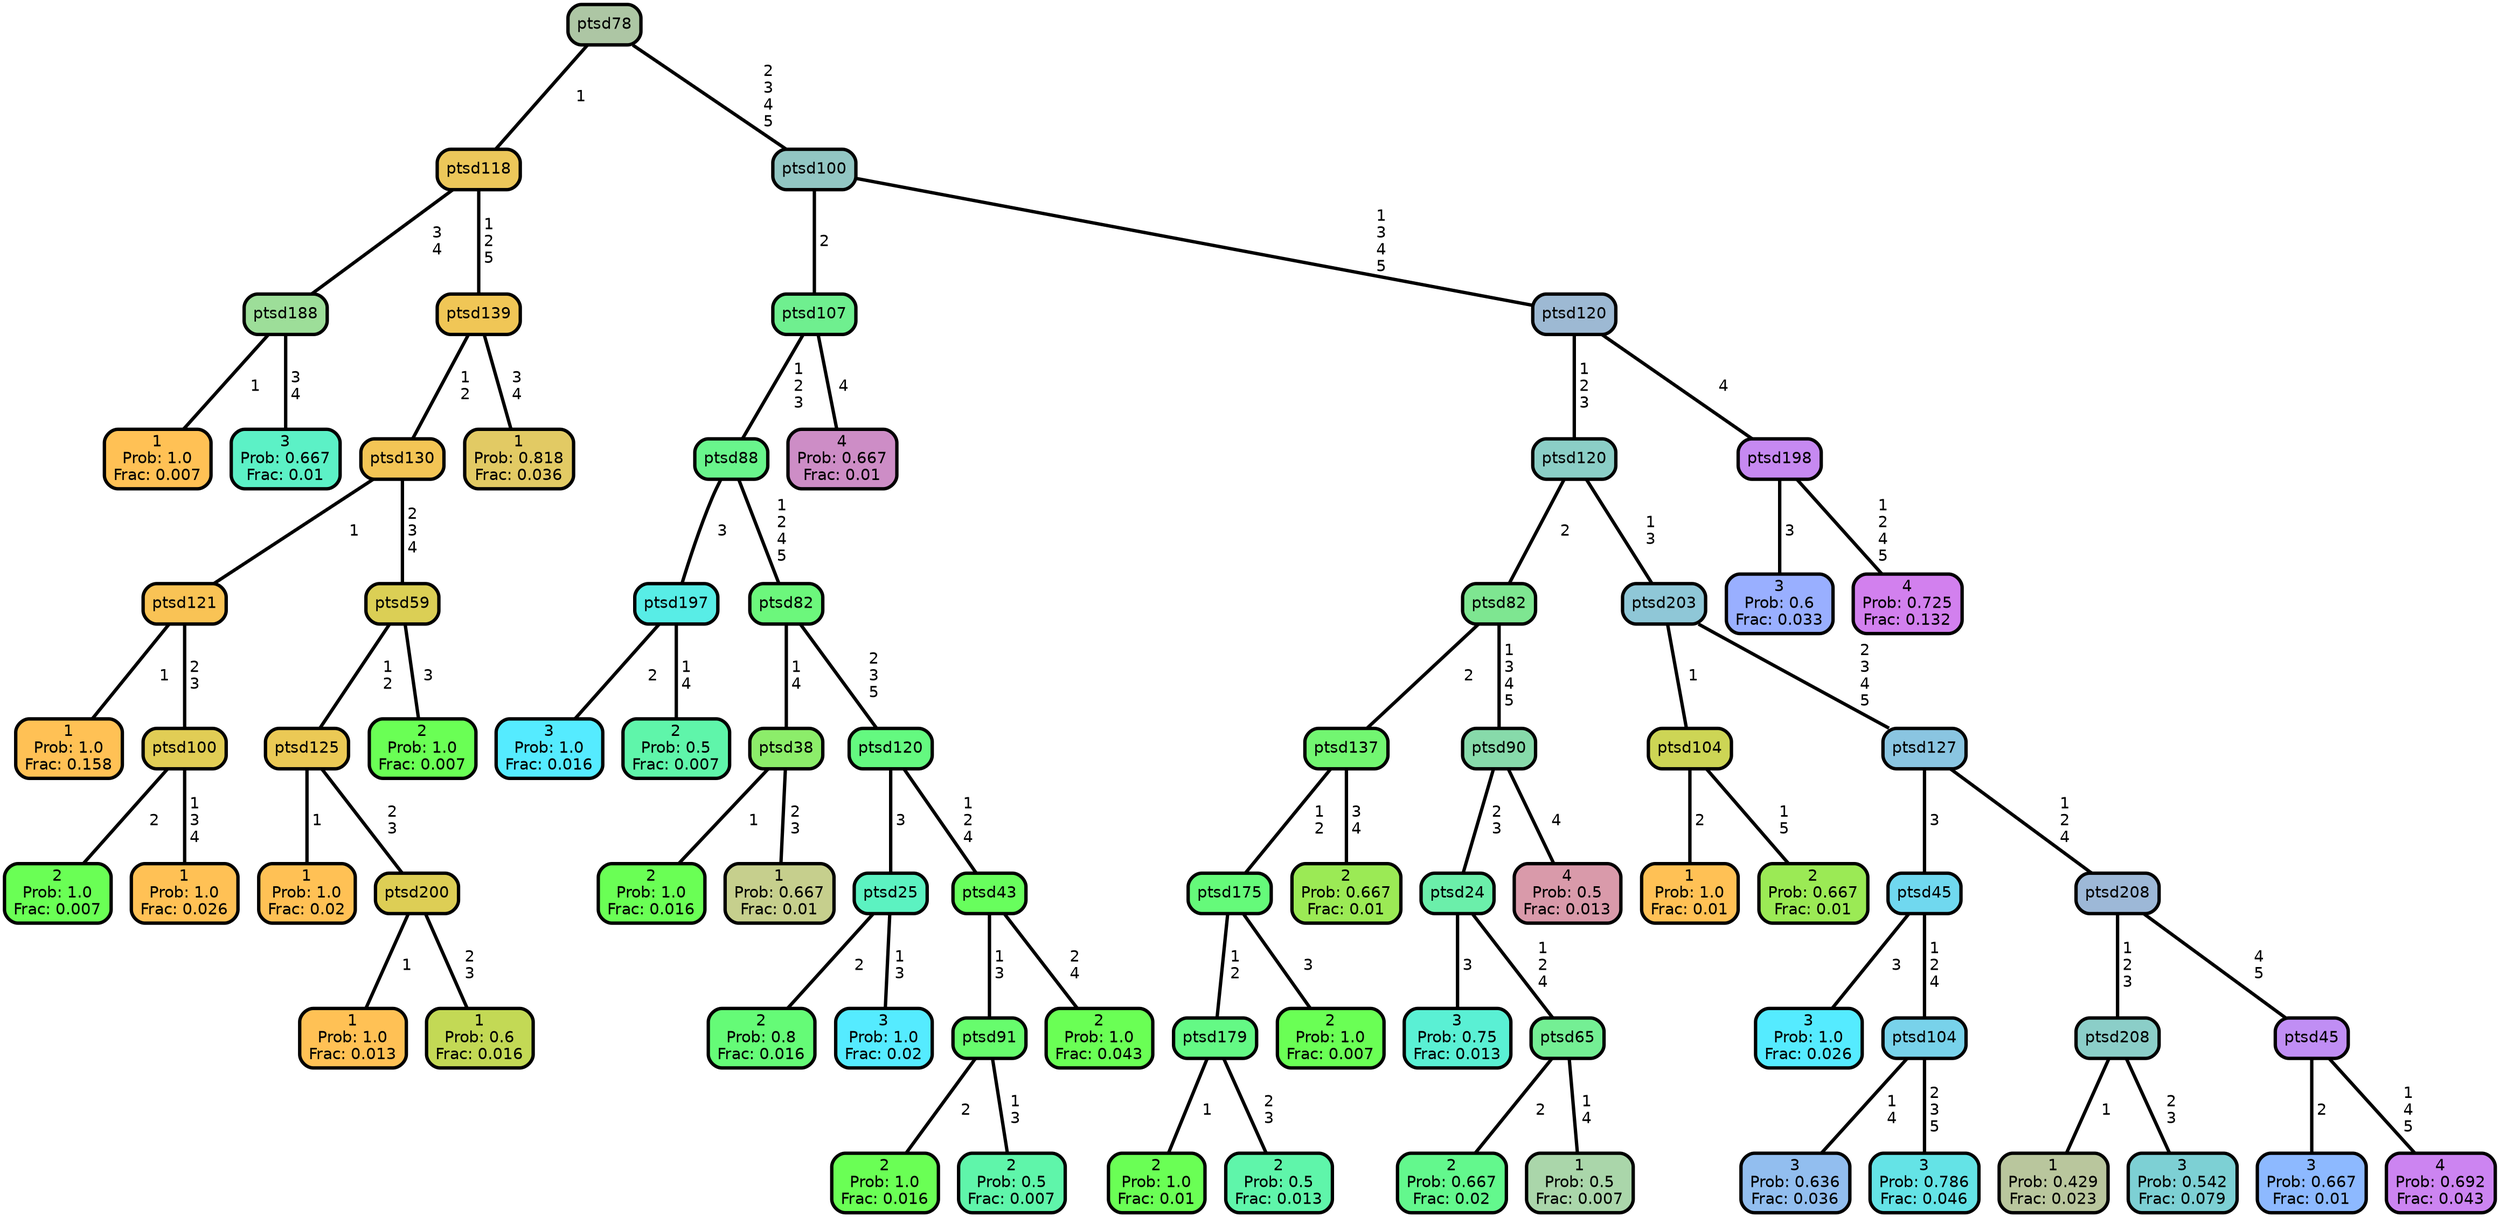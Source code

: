 graph Tree {
node [shape=box, style="filled, rounded",color="black",penwidth="3",fontcolor="black",                 fontname=helvetica] ;
graph [ranksep="0 equally", splines=straight,                 bgcolor=transparent, dpi=60] ;
edge [fontname=helvetica, color=black] ;
0 [label="1
Prob: 1.0
Frac: 0.007", fillcolor="#ffc155"] ;
1 [label="ptsd188",href=".//ptsd188.svg", fillcolor="#9dde99"] ;
2 [label="3
Prob: 0.667
Frac: 0.01", fillcolor="#5cf1c6"] ;
3 [label="ptsd118",href=".//ptsd118.svg", fillcolor="#ecc75a"] ;
4 [label="1
Prob: 1.0
Frac: 0.158", fillcolor="#ffc155"] ;
5 [label="ptsd121",href=".//ptsd121.svg", fillcolor="#f9c355"] ;
6 [label="2
Prob: 1.0
Frac: 0.007", fillcolor="#6aff55"] ;
7 [label="ptsd100",href=".//ptsd100.svg", fillcolor="#e1cd55"] ;
8 [label="1
Prob: 1.0
Frac: 0.026", fillcolor="#ffc155"] ;
9 [label="ptsd130",href=".//ptsd130.svg", fillcolor="#f3c555"] ;
10 [label="1
Prob: 1.0
Frac: 0.02", fillcolor="#ffc155"] ;
11 [label="ptsd125",href=".//ptsd125.svg", fillcolor="#ebc955"] ;
12 [label="1
Prob: 1.0
Frac: 0.013", fillcolor="#ffc155"] ;
13 [label="ptsd200",href=".//ptsd200.svg", fillcolor="#ddce55"] ;
14 [label="1
Prob: 0.6
Frac: 0.016", fillcolor="#c3d955"] ;
15 [label="ptsd59",href=".//ptsd59.svg", fillcolor="#dbcf55"] ;
16 [label="2
Prob: 1.0
Frac: 0.007", fillcolor="#6aff55"] ;
17 [label="ptsd139",href=".//ptsd139.svg", fillcolor="#f0c656"] ;
18 [label="1
Prob: 0.818
Frac: 0.036", fillcolor="#e2ca64"] ;
19 [label="ptsd78",href=".//ptsd78.svg", fillcolor="#adc6a4"] ;
20 [label="3
Prob: 1.0
Frac: 0.016", fillcolor="#55ebff"] ;
21 [label="ptsd197",href=".//ptsd197.svg", fillcolor="#58ede6"] ;
22 [label="2
Prob: 0.5
Frac: 0.007", fillcolor="#5ff5aa"] ;
23 [label="ptsd88",href=".//ptsd88.svg", fillcolor="#69f58c"] ;
24 [label="2
Prob: 1.0
Frac: 0.016", fillcolor="#6aff55"] ;
25 [label="ptsd38",href=".//ptsd38.svg", fillcolor="#8ced6a"] ;
26 [label="1
Prob: 0.667
Frac: 0.01", fillcolor="#c6cf8d"] ;
27 [label="ptsd82",href=".//ptsd82.svg", fillcolor="#6cf77c"] ;
28 [label="2
Prob: 0.8
Frac: 0.016", fillcolor="#65fb77"] ;
29 [label="ptsd25",href=".//ptsd25.svg", fillcolor="#5cf2c1"] ;
30 [label="3
Prob: 1.0
Frac: 0.02", fillcolor="#55ebff"] ;
31 [label="ptsd120",href=".//ptsd120.svg", fillcolor="#64f980"] ;
32 [label="2
Prob: 1.0
Frac: 0.016", fillcolor="#6aff55"] ;
33 [label="ptsd91",href=".//ptsd91.svg", fillcolor="#67fc6d"] ;
34 [label="2
Prob: 0.5
Frac: 0.007", fillcolor="#5ff5aa"] ;
35 [label="ptsd43",href=".//ptsd43.svg", fillcolor="#68fe5d"] ;
36 [label="2
Prob: 1.0
Frac: 0.043", fillcolor="#6aff55"] ;
37 [label="ptsd107",href=".//ptsd107.svg", fillcolor="#6fef8f"] ;
38 [label="4
Prob: 0.667
Frac: 0.01", fillcolor="#cd8dc6"] ;
39 [label="ptsd100",href=".//ptsd100.svg", fillcolor="#92c6c3"] ;
40 [label="2
Prob: 1.0
Frac: 0.01", fillcolor="#6aff55"] ;
41 [label="ptsd179",href=".//ptsd179.svg", fillcolor="#64f985"] ;
42 [label="2
Prob: 0.5
Frac: 0.013", fillcolor="#5ff5aa"] ;
43 [label="ptsd175",href=".//ptsd175.svg", fillcolor="#65fa7a"] ;
44 [label="2
Prob: 1.0
Frac: 0.007", fillcolor="#6aff55"] ;
45 [label="ptsd137",href=".//ptsd137.svg", fillcolor="#72f671"] ;
46 [label="2
Prob: 0.667
Frac: 0.01", fillcolor="#9bea55"] ;
47 [label="ptsd82",href=".//ptsd82.svg", fillcolor="#7ee691"] ;
48 [label="3
Prob: 0.75
Frac: 0.013", fillcolor="#5af0d4"] ;
49 [label="ptsd24",href=".//ptsd24.svg", fillcolor="#6befaa"] ;
50 [label="2
Prob: 0.667
Frac: 0.02", fillcolor="#63f88d"] ;
51 [label="ptsd65",href=".//ptsd65.svg", fillcolor="#74ef94"] ;
52 [label="1
Prob: 0.5
Frac: 0.007", fillcolor="#aad6aa"] ;
53 [label="ptsd90",href=".//ptsd90.svg", fillcolor="#87daaa"] ;
54 [label="4
Prob: 0.5
Frac: 0.013", fillcolor="#d99aaa"] ;
55 [label="ptsd120",href=".//ptsd120.svg", fillcolor="#8bcec6"] ;
56 [label="1
Prob: 1.0
Frac: 0.01", fillcolor="#ffc155"] ;
57 [label="ptsd104",href=".//ptsd104.svg", fillcolor="#cdd555"] ;
58 [label="2
Prob: 0.667
Frac: 0.01", fillcolor="#9bea55"] ;
59 [label="ptsd203",href=".//ptsd203.svg", fillcolor="#8fc7d7"] ;
60 [label="3
Prob: 1.0
Frac: 0.026", fillcolor="#55ebff"] ;
61 [label="ptsd45",href=".//ptsd45.svg", fillcolor="#70d8ef"] ;
62 [label="3
Prob: 0.636
Frac: 0.036", fillcolor="#92beef"] ;
63 [label="ptsd104",href=".//ptsd104.svg", fillcolor="#78d2ea"] ;
64 [label="3
Prob: 0.786
Frac: 0.046", fillcolor="#64e3e6"] ;
65 [label="ptsd127",href=".//ptsd127.svg", fillcolor="#8ac5e1"] ;
66 [label="1
Prob: 0.429
Frac: 0.023", fillcolor="#b9c69d"] ;
67 [label="ptsd208",href=".//ptsd208.svg", fillcolor="#8bcec8"] ;
68 [label="3
Prob: 0.542
Frac: 0.079", fillcolor="#7dd0d4"] ;
69 [label="ptsd208",href=".//ptsd208.svg", fillcolor="#9db8d7"] ;
70 [label="3
Prob: 0.667
Frac: 0.01", fillcolor="#8db9ff"] ;
71 [label="ptsd45",href=".//ptsd45.svg", fillcolor="#c08ef4"] ;
72 [label="4
Prob: 0.692
Frac: 0.043", fillcolor="#cc84f1"] ;
73 [label="ptsd120",href=".//ptsd120.svg", fillcolor="#9db9d3"] ;
74 [label="3
Prob: 0.6
Frac: 0.033", fillcolor="#99afff"] ;
75 [label="ptsd198",href=".//ptsd198.svg", fillcolor="#c689f1"] ;
76 [label="4
Prob: 0.725
Frac: 0.132", fillcolor="#d280ee"] ;
1 -- 0 [label=" 1",penwidth=3] ;
1 -- 2 [label=" 3\n 4",penwidth=3] ;
3 -- 1 [label=" 3\n 4",penwidth=3] ;
3 -- 17 [label=" 1\n 2\n 5",penwidth=3] ;
5 -- 4 [label=" 1",penwidth=3] ;
5 -- 7 [label=" 2\n 3",penwidth=3] ;
7 -- 6 [label=" 2",penwidth=3] ;
7 -- 8 [label=" 1\n 3\n 4",penwidth=3] ;
9 -- 5 [label=" 1",penwidth=3] ;
9 -- 15 [label=" 2\n 3\n 4",penwidth=3] ;
11 -- 10 [label=" 1",penwidth=3] ;
11 -- 13 [label=" 2\n 3",penwidth=3] ;
13 -- 12 [label=" 1",penwidth=3] ;
13 -- 14 [label=" 2\n 3",penwidth=3] ;
15 -- 11 [label=" 1\n 2",penwidth=3] ;
15 -- 16 [label=" 3",penwidth=3] ;
17 -- 9 [label=" 1\n 2",penwidth=3] ;
17 -- 18 [label=" 3\n 4",penwidth=3] ;
19 -- 3 [label=" 1",penwidth=3] ;
19 -- 39 [label=" 2\n 3\n 4\n 5",penwidth=3] ;
21 -- 20 [label=" 2",penwidth=3] ;
21 -- 22 [label=" 1\n 4",penwidth=3] ;
23 -- 21 [label=" 3",penwidth=3] ;
23 -- 27 [label=" 1\n 2\n 4\n 5",penwidth=3] ;
25 -- 24 [label=" 1",penwidth=3] ;
25 -- 26 [label=" 2\n 3",penwidth=3] ;
27 -- 25 [label=" 1\n 4",penwidth=3] ;
27 -- 31 [label=" 2\n 3\n 5",penwidth=3] ;
29 -- 28 [label=" 2",penwidth=3] ;
29 -- 30 [label=" 1\n 3",penwidth=3] ;
31 -- 29 [label=" 3",penwidth=3] ;
31 -- 35 [label=" 1\n 2\n 4",penwidth=3] ;
33 -- 32 [label=" 2",penwidth=3] ;
33 -- 34 [label=" 1\n 3",penwidth=3] ;
35 -- 33 [label=" 1\n 3",penwidth=3] ;
35 -- 36 [label=" 2\n 4",penwidth=3] ;
37 -- 23 [label=" 1\n 2\n 3",penwidth=3] ;
37 -- 38 [label=" 4",penwidth=3] ;
39 -- 37 [label=" 2",penwidth=3] ;
39 -- 73 [label=" 1\n 3\n 4\n 5",penwidth=3] ;
41 -- 40 [label=" 1",penwidth=3] ;
41 -- 42 [label=" 2\n 3",penwidth=3] ;
43 -- 41 [label=" 1\n 2",penwidth=3] ;
43 -- 44 [label=" 3",penwidth=3] ;
45 -- 43 [label=" 1\n 2",penwidth=3] ;
45 -- 46 [label=" 3\n 4",penwidth=3] ;
47 -- 45 [label=" 2",penwidth=3] ;
47 -- 53 [label=" 1\n 3\n 4\n 5",penwidth=3] ;
49 -- 48 [label=" 3",penwidth=3] ;
49 -- 51 [label=" 1\n 2\n 4",penwidth=3] ;
51 -- 50 [label=" 2",penwidth=3] ;
51 -- 52 [label=" 1\n 4",penwidth=3] ;
53 -- 49 [label=" 2\n 3",penwidth=3] ;
53 -- 54 [label=" 4",penwidth=3] ;
55 -- 47 [label=" 2",penwidth=3] ;
55 -- 59 [label=" 1\n 3",penwidth=3] ;
57 -- 56 [label=" 2",penwidth=3] ;
57 -- 58 [label=" 1\n 5",penwidth=3] ;
59 -- 57 [label=" 1",penwidth=3] ;
59 -- 65 [label=" 2\n 3\n 4\n 5",penwidth=3] ;
61 -- 60 [label=" 3",penwidth=3] ;
61 -- 63 [label=" 1\n 2\n 4",penwidth=3] ;
63 -- 62 [label=" 1\n 4",penwidth=3] ;
63 -- 64 [label=" 2\n 3\n 5",penwidth=3] ;
65 -- 61 [label=" 3",penwidth=3] ;
65 -- 69 [label=" 1\n 2\n 4",penwidth=3] ;
67 -- 66 [label=" 1",penwidth=3] ;
67 -- 68 [label=" 2\n 3",penwidth=3] ;
69 -- 67 [label=" 1\n 2\n 3",penwidth=3] ;
69 -- 71 [label=" 4\n 5",penwidth=3] ;
71 -- 70 [label=" 2",penwidth=3] ;
71 -- 72 [label=" 1\n 4\n 5",penwidth=3] ;
73 -- 55 [label=" 1\n 2\n 3",penwidth=3] ;
73 -- 75 [label=" 4",penwidth=3] ;
75 -- 74 [label=" 3",penwidth=3] ;
75 -- 76 [label=" 1\n 2\n 4\n 5",penwidth=3] ;
{rank = same;}}